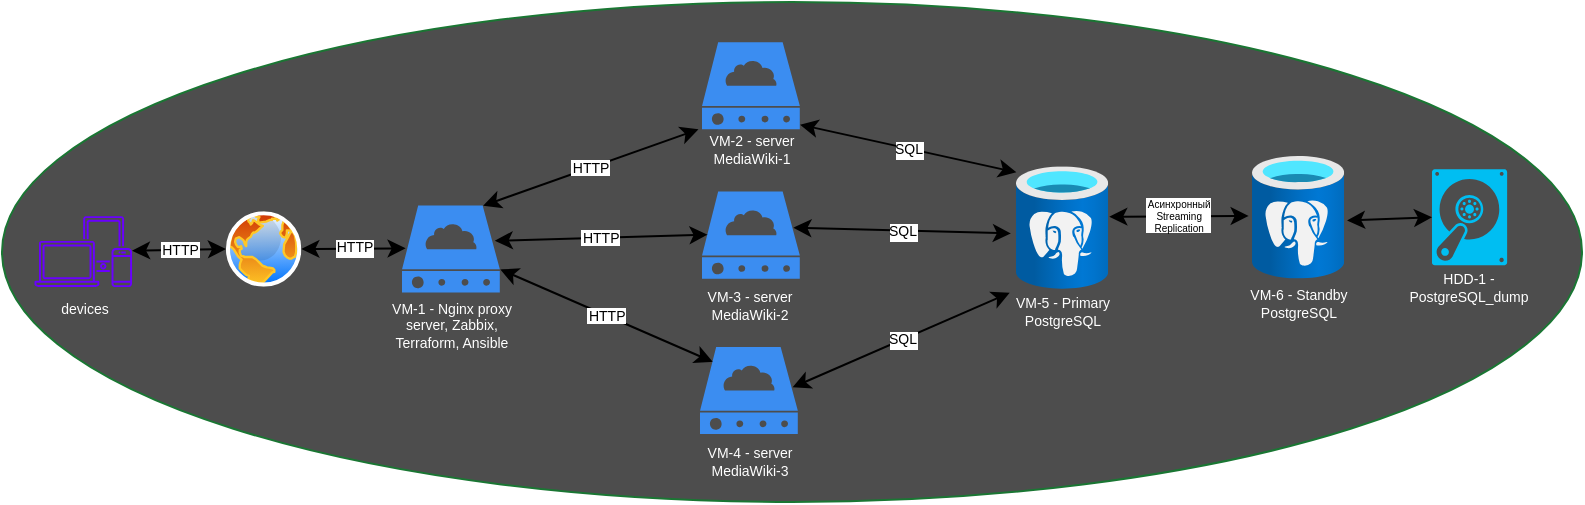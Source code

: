 <mxfile>
    <diagram name="Page-1" id="8NoAi405iV9w-lXr4pfd">
        <mxGraphModel dx="1386" dy="787" grid="1" gridSize="10" guides="1" tooltips="1" connect="1" arrows="1" fold="1" page="1" pageScale="1" pageWidth="850" pageHeight="1100" background="none" math="0" shadow="0">
            <root>
                <mxCell id="0"/>
                <mxCell id="1" parent="0"/>
                <mxCell id="44" value="" style="ellipse;whiteSpace=wrap;html=1;fontSize=10;fillColor=#4D4D4D;fontColor=#ffffff;strokeColor=#1A7633;movable=1;resizable=1;rotatable=1;deletable=1;editable=1;connectable=1;" parent="1" vertex="1">
                    <mxGeometry x="10" y="140" width="790" height="250" as="geometry"/>
                </mxCell>
                <mxCell id="43" style="edgeStyle=none;html=1;exitX=-0.036;exitY=0.489;exitDx=0;exitDy=0;startArrow=classic;startFill=1;exitPerimeter=0;entryX=1.012;entryY=0.411;entryDx=0;entryDy=0;entryPerimeter=0;fontSize=11;strokeColor=#000000;" parent="1" source="94" target="32" edge="1">
                    <mxGeometry relative="1" as="geometry">
                        <mxPoint x="808.288" y="233.553" as="sourcePoint"/>
                        <mxPoint x="1013.914" y="158.463" as="targetPoint"/>
                    </mxGeometry>
                </mxCell>
                <mxCell id="90" value="Асинхронный&#10;Streaming&#10;Replication" style="edgeLabel;align=center;verticalAlign=middle;resizable=0;points=[];fontSize=5;spacing=2;rotation=0;labelBorderColor=none;" vertex="1" connectable="0" parent="43">
                    <mxGeometry relative="1" as="geometry">
                        <mxPoint as="offset"/>
                    </mxGeometry>
                </mxCell>
                <mxCell id="36" value="" style="edgeStyle=none;exitX=1.002;exitY=0.947;exitDx=0;exitDy=0;startArrow=classic;startFill=1;exitPerimeter=0;entryX=0.004;entryY=0.05;entryDx=0;entryDy=0;entryPerimeter=0;strokeColor=#000000;html=1;" parent="1" source="20" target="32" edge="1">
                    <mxGeometry relative="1" as="geometry">
                        <mxPoint x="539.886" y="188.474" as="sourcePoint"/>
                        <mxPoint x="611.485" y="243.905" as="targetPoint"/>
                    </mxGeometry>
                </mxCell>
                <mxCell id="80" value="SQL" style="edgeLabel;html=1;align=center;verticalAlign=middle;resizable=0;points=[];fontSize=7;" vertex="1" connectable="0" parent="36">
                    <mxGeometry relative="1" as="geometry">
                        <mxPoint as="offset"/>
                    </mxGeometry>
                </mxCell>
                <mxCell id="50" value="" style="verticalLabelPosition=bottom;html=1;verticalAlign=top;align=center;strokeColor=none;fillColor=#00BEF2;shape=mxgraph.azure.vhd;pointerEvents=1;" parent="1" vertex="1">
                    <mxGeometry x="725.004" y="223.622" width="37.561" height="48" as="geometry"/>
                </mxCell>
                <mxCell id="51" style="edgeStyle=none;html=1;exitX=1.031;exitY=0.527;exitDx=0;exitDy=0;startArrow=classic;startFill=1;exitPerimeter=0;entryX=0;entryY=0.5;entryDx=0;entryDy=0;entryPerimeter=0;strokeColor=#000000;" parent="1" source="94" target="50" edge="1">
                    <mxGeometry relative="1" as="geometry">
                        <mxPoint x="861.247" y="233.623" as="sourcePoint"/>
                        <mxPoint x="856.796" y="240.943" as="targetPoint"/>
                    </mxGeometry>
                </mxCell>
                <mxCell id="9" value="" style="aspect=fixed;perimeter=ellipsePerimeter;html=1;align=center;shadow=0;dashed=0;spacingTop=3;image;image=img/lib/active_directory/internet_globe.svg;" parent="1" vertex="1">
                    <mxGeometry x="121.967" y="244.64" width="37.71" height="37.71" as="geometry"/>
                </mxCell>
                <mxCell id="11" value="" style="edgeStyle=none;startArrow=classic;startFill=1;entryX=0;entryY=0.5;entryDx=0;entryDy=0;strokeColor=#000000;" parent="1" source="97" target="9" edge="1">
                    <mxGeometry relative="1" as="geometry">
                        <mxPoint x="181.805" y="294.208" as="targetPoint"/>
                        <mxPoint x="55.067" y="265.12" as="sourcePoint"/>
                    </mxGeometry>
                </mxCell>
                <mxCell id="72" value="HTTP" style="edgeLabel;align=center;verticalAlign=middle;resizable=0;points=[];fontSize=7;" vertex="1" connectable="0" parent="11">
                    <mxGeometry x="0.058" relative="1" as="geometry">
                        <mxPoint x="-1" as="offset"/>
                    </mxGeometry>
                </mxCell>
                <mxCell id="31" style="edgeStyle=none;html=1;entryX=0.037;entryY=0.493;entryDx=0;entryDy=0;entryPerimeter=0;startArrow=classic;startFill=1;strokeColor=#000000;" parent="1" source="9" target="153" edge="1">
                    <mxGeometry relative="1" as="geometry">
                        <mxPoint x="211.131" y="265.613" as="targetPoint"/>
                    </mxGeometry>
                </mxCell>
                <mxCell id="75" value="HTTP" style="edgeLabel;html=1;align=center;verticalAlign=middle;resizable=0;points=[];fontSize=7;" vertex="1" connectable="0" parent="31">
                    <mxGeometry x="0.212" relative="1" as="geometry">
                        <mxPoint x="-5" y="-1" as="offset"/>
                    </mxGeometry>
                </mxCell>
                <mxCell id="30" style="edgeStyle=none;html=1;exitX=0.829;exitY=0.003;exitDx=0;exitDy=0;entryX=-0.036;entryY=1.001;entryDx=0;entryDy=0;entryPerimeter=0;startArrow=classic;startFill=1;exitPerimeter=0;strokeColor=#000000;" parent="1" source="153" target="20" edge="1">
                    <mxGeometry relative="1" as="geometry">
                        <mxPoint x="290.81" y="240" as="sourcePoint"/>
                        <mxPoint x="545.52" y="217.178" as="targetPoint"/>
                    </mxGeometry>
                </mxCell>
                <mxCell id="77" value="HTTP" style="edgeLabel;align=center;verticalAlign=middle;resizable=0;points=[];fontSize=7;" vertex="1" connectable="0" parent="30">
                    <mxGeometry relative="1" as="geometry">
                        <mxPoint as="offset"/>
                    </mxGeometry>
                </mxCell>
                <mxCell id="94" value="" style="aspect=fixed;html=1;points=[];align=center;image;fontSize=12;image=img/lib/azure2/databases/Azure_Database_PostgreSQL_Server.svg;" vertex="1" parent="1">
                    <mxGeometry x="635.001" y="216.89" width="46.089" height="61.455" as="geometry"/>
                </mxCell>
                <mxCell id="34" value="&lt;font color=&quot;#ffffff&quot; style=&quot;font-size: 7px;&quot;&gt;VM-5 - Primary PostgreSQL&lt;/font&gt;" style="text;strokeColor=none;align=center;fillColor=none;html=1;verticalAlign=middle;whiteSpace=wrap;rounded=0;fontSize=7;" parent="1" vertex="1">
                    <mxGeometry x="504.678" y="283.555" width="70.74" height="22.254" as="geometry"/>
                </mxCell>
                <mxCell id="95" value="&lt;font color=&quot;#ffffff&quot; style=&quot;font-size: 7px;&quot;&gt;VM-6 - Standby PostgreSQL&lt;/font&gt;" style="text;strokeColor=none;align=center;fillColor=none;html=1;verticalAlign=middle;whiteSpace=wrap;rounded=0;fontSize=7;" vertex="1" parent="1">
                    <mxGeometry x="622.679" y="279.567" width="70.74" height="22.254" as="geometry"/>
                </mxCell>
                <mxCell id="96" value="&lt;font color=&quot;#ffffff&quot; style=&quot;font-size: 7px;&quot;&gt;HDD-1 - PostgreSQL_dump&lt;/font&gt;" style="text;strokeColor=none;align=center;fillColor=none;html=1;verticalAlign=middle;whiteSpace=wrap;rounded=0;fontSize=7;" vertex="1" parent="1">
                    <mxGeometry x="704.184" y="271.621" width="79.191" height="22.259" as="geometry"/>
                </mxCell>
                <mxCell id="97" value="&lt;font color=&quot;#ffffff&quot; style=&quot;font-size: 7px;&quot;&gt;devices&lt;/font&gt;" style="sketch=0;outlineConnect=0;dashed=0;verticalLabelPosition=bottom;verticalAlign=top;align=center;html=1;fontSize=7;fontStyle=0;shape=mxgraph.aws4.illustration_devices;pointerEvents=1;aspect=fixed;fillColor=#6a00ff;strokeColor=#3700CC;fontColor=#ffffff;" vertex="1" parent="1">
                    <mxGeometry x="25.301" y="247.072" width="50.673" height="35.471" as="geometry"/>
                </mxCell>
                <mxCell id="20" value="" style="sketch=0;html=1;aspect=fixed;strokeColor=none;shadow=0;align=center;verticalAlign=top;fillColor=#3B8DF1;shape=mxgraph.gcp2.cloud_server" parent="1" vertex="1">
                    <mxGeometry x="360" y="160.08" width="48.93" height="43.54" as="geometry"/>
                </mxCell>
                <mxCell id="23" value="&lt;p style=&quot;line-height: 120%; font-size: 7px;&quot;&gt;&lt;font color=&quot;#ffffff&quot; style=&quot;font-size: 7px;&quot;&gt;VM-2 - server MediaWiki-1&lt;/font&gt;&lt;/p&gt;" style="text;strokeColor=none;align=center;fillColor=none;html=1;verticalAlign=middle;whiteSpace=wrap;rounded=0;fontSize=7;" parent="1" vertex="1">
                    <mxGeometry x="361" y="203.62" width="47.93" height="20" as="geometry"/>
                </mxCell>
                <mxCell id="18" value="&lt;font style=&quot;font-size: 7px;&quot; color=&quot;#ffffff&quot;&gt;VM-1 - Nginx proxy server, Zabbix, Terraform, Ansible&lt;/font&gt;" style="text;strokeColor=none;align=center;fillColor=none;html=1;verticalAlign=middle;whiteSpace=wrap;rounded=0;fontSize=7;" parent="1" vertex="1">
                    <mxGeometry x="201.56" y="282.54" width="65.81" height="38.09" as="geometry"/>
                </mxCell>
                <mxCell id="153" value="" style="sketch=0;html=1;aspect=fixed;strokeColor=none;shadow=0;align=center;verticalAlign=top;fillColor=#3B8DF1;shape=mxgraph.gcp2.cloud_server" vertex="1" parent="1">
                    <mxGeometry x="210" y="241.72" width="48.93" height="43.54" as="geometry"/>
                </mxCell>
                <mxCell id="155" value="" style="sketch=0;html=1;aspect=fixed;strokeColor=none;shadow=0;align=center;verticalAlign=top;fillColor=#3B8DF1;shape=mxgraph.gcp2.cloud_server" vertex="1" parent="1">
                    <mxGeometry x="360" y="234.81" width="48.93" height="43.54" as="geometry"/>
                </mxCell>
                <mxCell id="156" value="&lt;p style=&quot;line-height: 120%; font-size: 7px;&quot;&gt;&lt;font color=&quot;#ffffff&quot; style=&quot;font-size: 7px;&quot;&gt;VM-3 - server MediaWiki-2&lt;/font&gt;&lt;/p&gt;" style="text;strokeColor=none;align=center;fillColor=none;html=1;verticalAlign=middle;whiteSpace=wrap;rounded=0;fontSize=7;" vertex="1" parent="1">
                    <mxGeometry x="360" y="281.82" width="47.93" height="20" as="geometry"/>
                </mxCell>
                <mxCell id="157" style="edgeStyle=none;html=1;exitX=0.948;exitY=0.406;exitDx=0;exitDy=0;entryX=0.057;entryY=0.494;entryDx=0;entryDy=0;entryPerimeter=0;startArrow=classic;startFill=1;exitPerimeter=0;strokeColor=#000000;" edge="1" parent="1" source="153" target="155">
                    <mxGeometry relative="1" as="geometry">
                        <mxPoint x="260.563" y="251.851" as="sourcePoint"/>
                        <mxPoint x="298.239" y="224.284" as="targetPoint"/>
                    </mxGeometry>
                </mxCell>
                <mxCell id="158" value="HTTP" style="edgeLabel;align=center;verticalAlign=middle;resizable=0;points=[];fontSize=7;" vertex="1" connectable="0" parent="157">
                    <mxGeometry relative="1" as="geometry">
                        <mxPoint as="offset"/>
                    </mxGeometry>
                </mxCell>
                <mxCell id="159" value="" style="sketch=0;html=1;aspect=fixed;strokeColor=none;shadow=0;align=center;verticalAlign=top;fillColor=#3B8DF1;shape=mxgraph.gcp2.cloud_server" vertex="1" parent="1">
                    <mxGeometry x="359" y="312.46" width="48.93" height="43.54" as="geometry"/>
                </mxCell>
                <mxCell id="160" value="&lt;p style=&quot;line-height: 120%; font-size: 7px;&quot;&gt;&lt;font color=&quot;#ffffff&quot; style=&quot;font-size: 7px;&quot;&gt;VM-4 - server MediaWiki-3&lt;/font&gt;&lt;/p&gt;" style="text;strokeColor=none;align=center;fillColor=none;html=1;verticalAlign=middle;whiteSpace=wrap;rounded=0;fontSize=7;" vertex="1" parent="1">
                    <mxGeometry x="359.5" y="360.0" width="47.93" height="20" as="geometry"/>
                </mxCell>
                <mxCell id="161" style="edgeStyle=none;html=1;exitX=1.005;exitY=0.735;exitDx=0;exitDy=0;entryX=0.13;entryY=0.171;entryDx=0;entryDy=0;entryPerimeter=0;startArrow=classic;startFill=1;exitPerimeter=0;strokeColor=#000000;" edge="1" parent="1" source="153" target="159">
                    <mxGeometry relative="1" as="geometry">
                        <mxPoint x="266.386" y="269.397" as="sourcePoint"/>
                        <mxPoint x="308.789" y="269.789" as="targetPoint"/>
                    </mxGeometry>
                </mxCell>
                <mxCell id="162" value="HTTP" style="edgeLabel;align=center;verticalAlign=middle;resizable=0;points=[];fontSize=7;" vertex="1" connectable="0" parent="161">
                    <mxGeometry relative="1" as="geometry">
                        <mxPoint as="offset"/>
                    </mxGeometry>
                </mxCell>
                <mxCell id="32" value="" style="aspect=fixed;html=1;points=[];align=center;image;fontSize=12;image=img/lib/azure2/databases/Azure_Database_PostgreSQL_Server.svg;" parent="1" vertex="1">
                    <mxGeometry x="517.004" y="222.104" width="46.089" height="61.455" as="geometry"/>
                </mxCell>
                <mxCell id="165" value="" style="edgeStyle=none;exitX=0.934;exitY=0.414;exitDx=0;exitDy=0;startArrow=classic;startFill=1;exitPerimeter=0;entryX=-0.056;entryY=0.547;entryDx=0;entryDy=0;entryPerimeter=0;strokeColor=#000000;html=1;" edge="1" parent="1" source="155" target="32">
                    <mxGeometry relative="1" as="geometry">
                        <mxPoint x="349.028" y="221.932" as="sourcePoint"/>
                        <mxPoint x="412.188" y="235.177" as="targetPoint"/>
                    </mxGeometry>
                </mxCell>
                <mxCell id="166" value="SQL" style="edgeLabel;html=1;align=center;verticalAlign=middle;resizable=0;points=[];fontSize=7;" vertex="1" connectable="0" parent="165">
                    <mxGeometry relative="1" as="geometry">
                        <mxPoint as="offset"/>
                    </mxGeometry>
                </mxCell>
                <mxCell id="167" value="" style="edgeStyle=none;exitX=0.946;exitY=0.464;exitDx=0;exitDy=0;startArrow=classic;startFill=1;exitPerimeter=0;entryX=-0.068;entryY=1.03;entryDx=0;entryDy=0;entryPerimeter=0;strokeColor=#000000;html=1;" edge="1" parent="1" source="159" target="32">
                    <mxGeometry relative="1" as="geometry">
                        <mxPoint x="351.701" y="266.306" as="sourcePoint"/>
                        <mxPoint x="409.423" y="265.72" as="targetPoint"/>
                    </mxGeometry>
                </mxCell>
                <mxCell id="168" value="SQL" style="edgeLabel;html=1;align=center;verticalAlign=middle;resizable=0;points=[];fontSize=7;" vertex="1" connectable="0" parent="167">
                    <mxGeometry relative="1" as="geometry">
                        <mxPoint as="offset"/>
                    </mxGeometry>
                </mxCell>
            </root>
        </mxGraphModel>
    </diagram>
</mxfile>